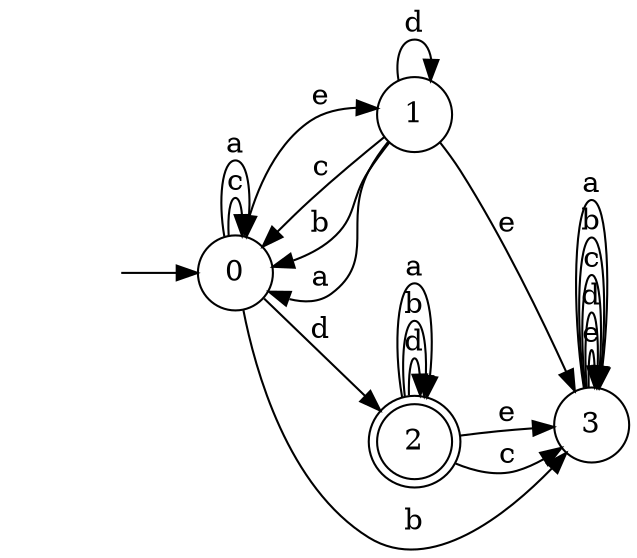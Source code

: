 digraph {
  rankdir=LR;
  0 [label="0", shape = circle];
  0 -> 1 [label="e"];
  0 -> 2 [label="d"];
  0 -> 0 [label="c"];
  0 -> 3 [label="b"];
  0 -> 0 [label="a"];
  1 [label="1", shape = circle];
  1 -> 3 [label="e"];
  1 -> 1 [label="d"];
  1 -> 0 [label="c"];
  1 -> 0 [label="b"];
  1 -> 0 [label="a"];
  2 [label="2", shape = doublecircle];
  2 -> 3 [label="e"];
  2 -> 2 [label="d"];
  2 -> 3 [label="c"];
  2 -> 2 [label="b"];
  2 -> 2 [label="a"];
  3 [label="3", shape = circle];
  3 -> 3 [label="e"];
  3 -> 3 [label="d"];
  3 -> 3 [label="c"];
  3 -> 3 [label="b"];
  3 -> 3 [label="a"];
  4 [label="", shape = plaintext];
  4 -> 0 [label=""];
}
